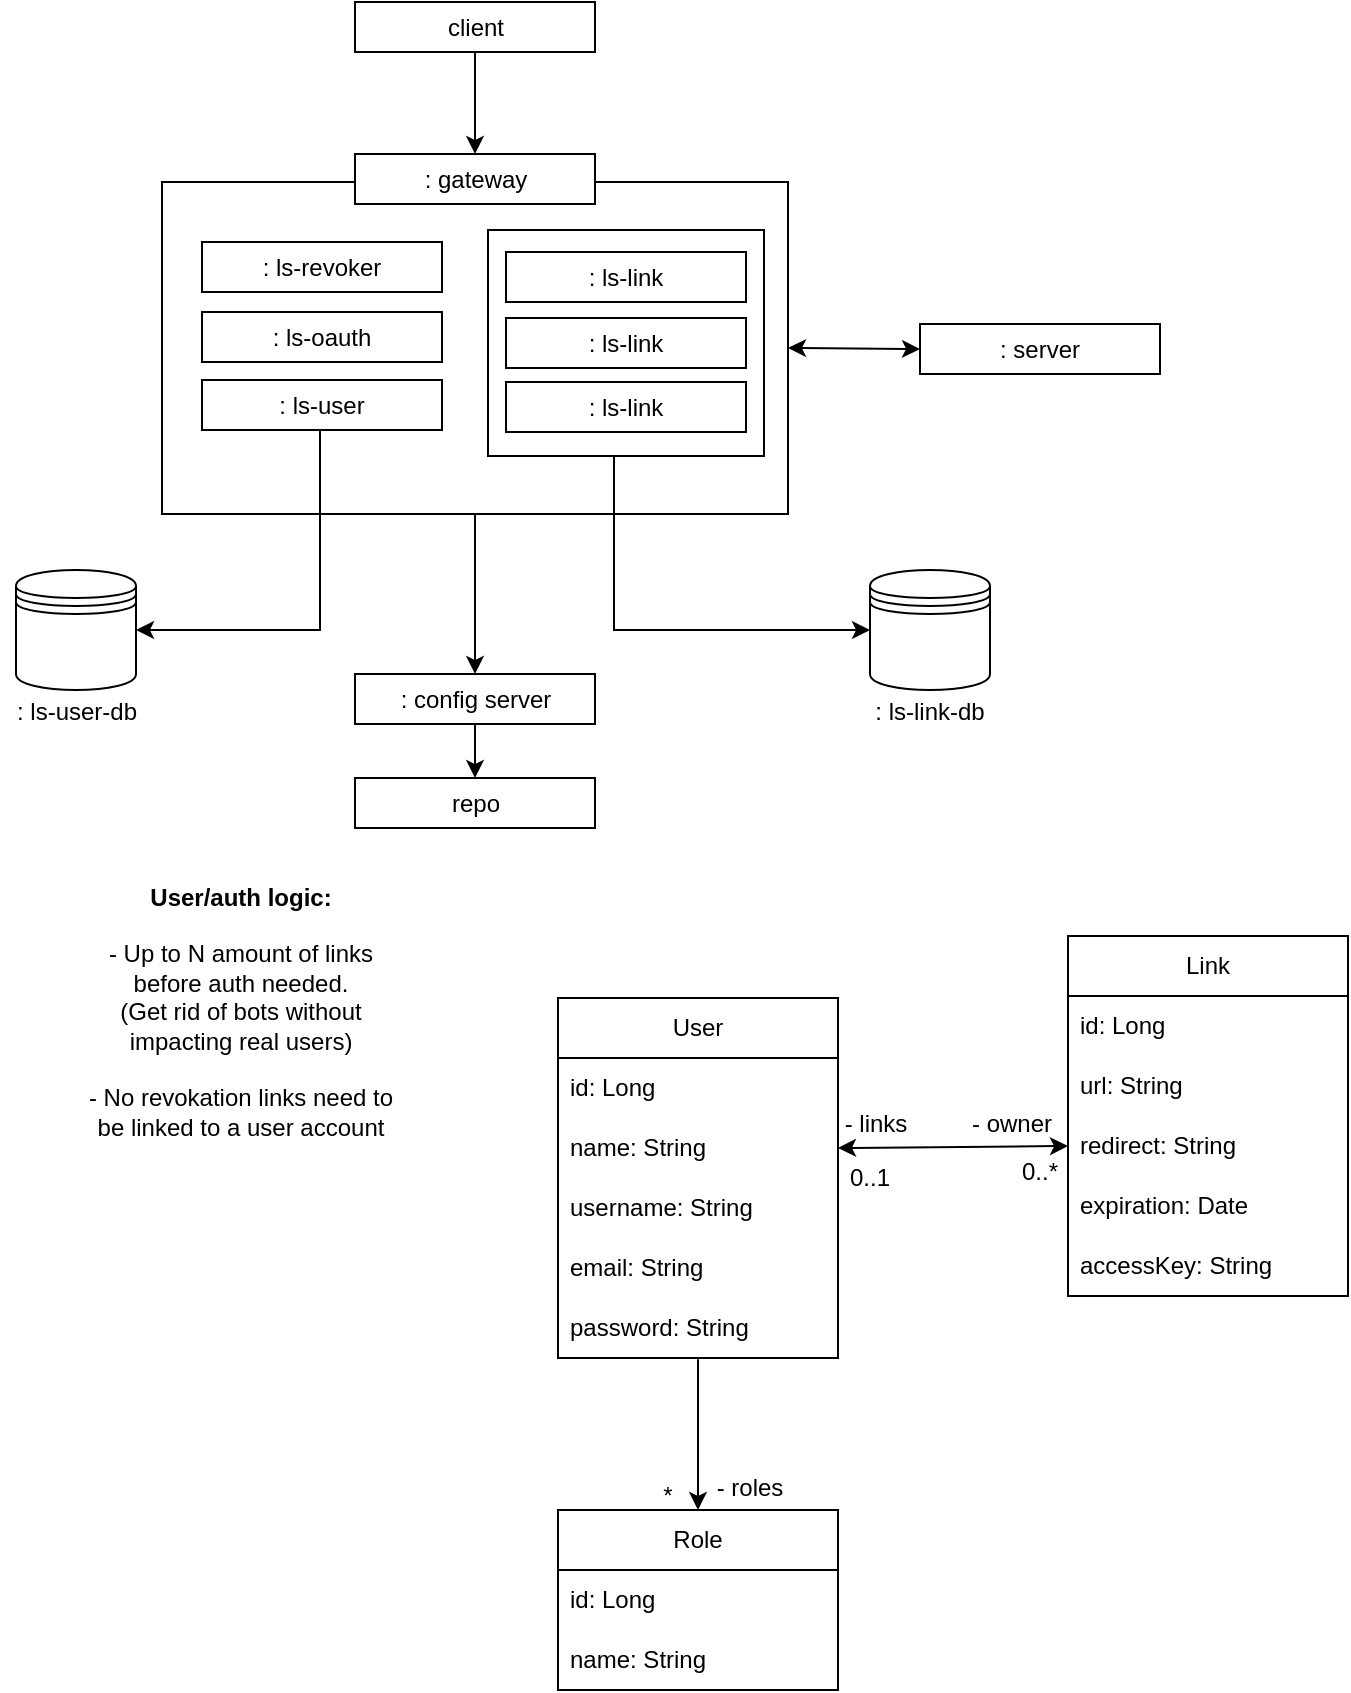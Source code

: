 <mxfile version="26.2.15">
  <diagram id="C5RBs43oDa-KdzZeNtuy" name="Page-1">
    <mxGraphModel dx="710" dy="570" grid="0" gridSize="10" guides="1" tooltips="1" connect="1" arrows="1" fold="1" page="1" pageScale="1" pageWidth="827" pageHeight="1169" math="0" shadow="0">
      <root>
        <mxCell id="WIyWlLk6GJQsqaUBKTNV-0" />
        <mxCell id="WIyWlLk6GJQsqaUBKTNV-1" parent="WIyWlLk6GJQsqaUBKTNV-0" />
        <mxCell id="RKXpFWwbYSsv7HsjDNY_-5" style="edgeStyle=orthogonalEdgeStyle;rounded=0;orthogonalLoop=1;jettySize=auto;html=1;entryX=0.5;entryY=0;entryDx=0;entryDy=0;" parent="WIyWlLk6GJQsqaUBKTNV-1" source="RKXpFWwbYSsv7HsjDNY_-0" target="RKXpFWwbYSsv7HsjDNY_-1" edge="1">
          <mxGeometry relative="1" as="geometry" />
        </mxCell>
        <mxCell id="RKXpFWwbYSsv7HsjDNY_-0" value="client" style="rounded=0;whiteSpace=wrap;html=1;" parent="WIyWlLk6GJQsqaUBKTNV-1" vertex="1">
          <mxGeometry x="209.5" y="77" width="120" height="25" as="geometry" />
        </mxCell>
        <mxCell id="RKXpFWwbYSsv7HsjDNY_-20" style="edgeStyle=orthogonalEdgeStyle;rounded=0;orthogonalLoop=1;jettySize=auto;html=1;entryX=0.5;entryY=0;entryDx=0;entryDy=0;" parent="WIyWlLk6GJQsqaUBKTNV-1" source="RKXpFWwbYSsv7HsjDNY_-3" target="RKXpFWwbYSsv7HsjDNY_-17" edge="1">
          <mxGeometry relative="1" as="geometry" />
        </mxCell>
        <mxCell id="RKXpFWwbYSsv7HsjDNY_-3" value="" style="rounded=0;whiteSpace=wrap;html=1;" parent="WIyWlLk6GJQsqaUBKTNV-1" vertex="1">
          <mxGeometry x="113" y="167" width="313" height="166" as="geometry" />
        </mxCell>
        <mxCell id="RKXpFWwbYSsv7HsjDNY_-1" value=": gateway" style="rounded=0;whiteSpace=wrap;html=1;" parent="WIyWlLk6GJQsqaUBKTNV-1" vertex="1">
          <mxGeometry x="209.5" y="153" width="120" height="25" as="geometry" />
        </mxCell>
        <mxCell id="RKXpFWwbYSsv7HsjDNY_-7" value=": ls-oauth" style="rounded=0;whiteSpace=wrap;html=1;" parent="WIyWlLk6GJQsqaUBKTNV-1" vertex="1">
          <mxGeometry x="133" y="232" width="120" height="25" as="geometry" />
        </mxCell>
        <mxCell id="RKXpFWwbYSsv7HsjDNY_-25" style="edgeStyle=orthogonalEdgeStyle;rounded=0;orthogonalLoop=1;jettySize=auto;html=1;entryX=1;entryY=0.5;entryDx=0;entryDy=0;" parent="WIyWlLk6GJQsqaUBKTNV-1" source="RKXpFWwbYSsv7HsjDNY_-8" target="RKXpFWwbYSsv7HsjDNY_-16" edge="1">
          <mxGeometry relative="1" as="geometry">
            <Array as="points">
              <mxPoint x="192" y="391" />
            </Array>
          </mxGeometry>
        </mxCell>
        <mxCell id="RKXpFWwbYSsv7HsjDNY_-8" value=": ls-user" style="rounded=0;whiteSpace=wrap;html=1;" parent="WIyWlLk6GJQsqaUBKTNV-1" vertex="1">
          <mxGeometry x="133" y="266" width="120" height="25" as="geometry" />
        </mxCell>
        <mxCell id="RKXpFWwbYSsv7HsjDNY_-11" value=": ls-revoker" style="rounded=0;whiteSpace=wrap;html=1;" parent="WIyWlLk6GJQsqaUBKTNV-1" vertex="1">
          <mxGeometry x="133" y="197" width="120" height="25" as="geometry" />
        </mxCell>
        <mxCell id="RKXpFWwbYSsv7HsjDNY_-23" style="edgeStyle=orthogonalEdgeStyle;rounded=0;orthogonalLoop=1;jettySize=auto;html=1;entryX=0;entryY=0.5;entryDx=0;entryDy=0;" parent="WIyWlLk6GJQsqaUBKTNV-1" source="RKXpFWwbYSsv7HsjDNY_-12" target="RKXpFWwbYSsv7HsjDNY_-15" edge="1">
          <mxGeometry relative="1" as="geometry">
            <Array as="points">
              <mxPoint x="339" y="391" />
            </Array>
          </mxGeometry>
        </mxCell>
        <mxCell id="RKXpFWwbYSsv7HsjDNY_-13" value="&lt;b&gt;User/auth logic:&lt;/b&gt;&lt;div&gt;&lt;b&gt;&lt;br&gt;&lt;/b&gt;&lt;div&gt;- Up to N amount of links before auth needed.&lt;/div&gt;&lt;div&gt;&lt;span style=&quot;background-color: transparent; color: light-dark(rgb(0, 0, 0), rgb(255, 255, 255));&quot;&gt;(Get rid of bots without impacting real users)&lt;/span&gt;&lt;/div&gt;&lt;div&gt;&lt;br&gt;&lt;/div&gt;&lt;div&gt;- No revokation links need to be linked to a user account&lt;/div&gt;&lt;div&gt;&lt;br&gt;&lt;/div&gt;&lt;/div&gt;" style="text;html=1;align=center;verticalAlign=middle;whiteSpace=wrap;rounded=0;" parent="WIyWlLk6GJQsqaUBKTNV-1" vertex="1">
          <mxGeometry x="69" y="513" width="167" height="152" as="geometry" />
        </mxCell>
        <mxCell id="RKXpFWwbYSsv7HsjDNY_-14" value=": server" style="rounded=0;whiteSpace=wrap;html=1;" parent="WIyWlLk6GJQsqaUBKTNV-1" vertex="1">
          <mxGeometry x="492" y="238" width="120" height="25" as="geometry" />
        </mxCell>
        <mxCell id="RKXpFWwbYSsv7HsjDNY_-15" value="" style="shape=datastore;whiteSpace=wrap;html=1;" parent="WIyWlLk6GJQsqaUBKTNV-1" vertex="1">
          <mxGeometry x="467" y="361" width="60" height="60" as="geometry" />
        </mxCell>
        <mxCell id="RKXpFWwbYSsv7HsjDNY_-16" value="" style="shape=datastore;whiteSpace=wrap;html=1;" parent="WIyWlLk6GJQsqaUBKTNV-1" vertex="1">
          <mxGeometry x="40" y="361" width="60" height="60" as="geometry" />
        </mxCell>
        <mxCell id="RKXpFWwbYSsv7HsjDNY_-21" style="edgeStyle=orthogonalEdgeStyle;rounded=0;orthogonalLoop=1;jettySize=auto;html=1;entryX=0.5;entryY=0;entryDx=0;entryDy=0;" parent="WIyWlLk6GJQsqaUBKTNV-1" source="RKXpFWwbYSsv7HsjDNY_-17" target="RKXpFWwbYSsv7HsjDNY_-18" edge="1">
          <mxGeometry relative="1" as="geometry" />
        </mxCell>
        <mxCell id="RKXpFWwbYSsv7HsjDNY_-17" value=": config server" style="rounded=0;whiteSpace=wrap;html=1;" parent="WIyWlLk6GJQsqaUBKTNV-1" vertex="1">
          <mxGeometry x="209.5" y="413" width="120" height="25" as="geometry" />
        </mxCell>
        <mxCell id="RKXpFWwbYSsv7HsjDNY_-18" value="repo" style="rounded=0;whiteSpace=wrap;html=1;" parent="WIyWlLk6GJQsqaUBKTNV-1" vertex="1">
          <mxGeometry x="209.5" y="465" width="120" height="25" as="geometry" />
        </mxCell>
        <mxCell id="RKXpFWwbYSsv7HsjDNY_-22" value="" style="endArrow=classic;startArrow=classic;html=1;rounded=0;entryX=0;entryY=0.5;entryDx=0;entryDy=0;exitX=1;exitY=0.5;exitDx=0;exitDy=0;" parent="WIyWlLk6GJQsqaUBKTNV-1" source="RKXpFWwbYSsv7HsjDNY_-3" target="RKXpFWwbYSsv7HsjDNY_-14" edge="1">
          <mxGeometry width="50" height="50" relative="1" as="geometry">
            <mxPoint x="260" y="284" as="sourcePoint" />
            <mxPoint x="310" y="234" as="targetPoint" />
          </mxGeometry>
        </mxCell>
        <mxCell id="RKXpFWwbYSsv7HsjDNY_-28" value="" style="group" parent="WIyWlLk6GJQsqaUBKTNV-1" vertex="1" connectable="0">
          <mxGeometry x="276" y="191" width="138" height="113" as="geometry" />
        </mxCell>
        <mxCell id="RKXpFWwbYSsv7HsjDNY_-12" value="" style="rounded=0;whiteSpace=wrap;html=1;fillColor=default;" parent="RKXpFWwbYSsv7HsjDNY_-28" vertex="1">
          <mxGeometry width="138" height="113" as="geometry" />
        </mxCell>
        <mxCell id="RKXpFWwbYSsv7HsjDNY_-6" value=": ls-link" style="rounded=0;whiteSpace=wrap;html=1;" parent="RKXpFWwbYSsv7HsjDNY_-28" vertex="1">
          <mxGeometry x="9" y="11" width="120" height="25" as="geometry" />
        </mxCell>
        <mxCell id="RKXpFWwbYSsv7HsjDNY_-26" value=": ls-link" style="rounded=0;whiteSpace=wrap;html=1;" parent="RKXpFWwbYSsv7HsjDNY_-28" vertex="1">
          <mxGeometry x="9" y="44" width="120" height="25" as="geometry" />
        </mxCell>
        <mxCell id="RKXpFWwbYSsv7HsjDNY_-27" value=": ls-link" style="rounded=0;whiteSpace=wrap;html=1;" parent="RKXpFWwbYSsv7HsjDNY_-28" vertex="1">
          <mxGeometry x="9" y="76" width="120" height="25" as="geometry" />
        </mxCell>
        <mxCell id="RKXpFWwbYSsv7HsjDNY_-29" value="Link" style="swimlane;fontStyle=0;childLayout=stackLayout;horizontal=1;startSize=30;horizontalStack=0;resizeParent=1;resizeParentMax=0;resizeLast=0;collapsible=1;marginBottom=0;whiteSpace=wrap;html=1;" parent="WIyWlLk6GJQsqaUBKTNV-1" vertex="1">
          <mxGeometry x="566" y="544" width="140" height="180" as="geometry" />
        </mxCell>
        <mxCell id="RKXpFWwbYSsv7HsjDNY_-57" value="id: Long" style="text;strokeColor=none;fillColor=none;align=left;verticalAlign=middle;spacingLeft=4;spacingRight=4;overflow=hidden;points=[[0,0.5],[1,0.5]];portConstraint=eastwest;rotatable=0;whiteSpace=wrap;html=1;" parent="RKXpFWwbYSsv7HsjDNY_-29" vertex="1">
          <mxGeometry y="30" width="140" height="30" as="geometry" />
        </mxCell>
        <mxCell id="RKXpFWwbYSsv7HsjDNY_-30" value="url: String" style="text;strokeColor=none;fillColor=none;align=left;verticalAlign=middle;spacingLeft=4;spacingRight=4;overflow=hidden;points=[[0,0.5],[1,0.5]];portConstraint=eastwest;rotatable=0;whiteSpace=wrap;html=1;" parent="RKXpFWwbYSsv7HsjDNY_-29" vertex="1">
          <mxGeometry y="60" width="140" height="30" as="geometry" />
        </mxCell>
        <mxCell id="RKXpFWwbYSsv7HsjDNY_-32" value="redirect: String" style="text;strokeColor=none;fillColor=none;align=left;verticalAlign=middle;spacingLeft=4;spacingRight=4;overflow=hidden;points=[[0,0.5],[1,0.5]];portConstraint=eastwest;rotatable=0;whiteSpace=wrap;html=1;" parent="RKXpFWwbYSsv7HsjDNY_-29" vertex="1">
          <mxGeometry y="90" width="140" height="30" as="geometry" />
        </mxCell>
        <mxCell id="RKXpFWwbYSsv7HsjDNY_-31" value="expiration: Date" style="text;strokeColor=none;fillColor=none;align=left;verticalAlign=middle;spacingLeft=4;spacingRight=4;overflow=hidden;points=[[0,0.5],[1,0.5]];portConstraint=eastwest;rotatable=0;whiteSpace=wrap;html=1;" parent="RKXpFWwbYSsv7HsjDNY_-29" vertex="1">
          <mxGeometry y="120" width="140" height="30" as="geometry" />
        </mxCell>
        <mxCell id="RKXpFWwbYSsv7HsjDNY_-58" value="accessKey: String" style="text;strokeColor=none;fillColor=none;align=left;verticalAlign=middle;spacingLeft=4;spacingRight=4;overflow=hidden;points=[[0,0.5],[1,0.5]];portConstraint=eastwest;rotatable=0;whiteSpace=wrap;html=1;" parent="RKXpFWwbYSsv7HsjDNY_-29" vertex="1">
          <mxGeometry y="150" width="140" height="30" as="geometry" />
        </mxCell>
        <mxCell id="RKXpFWwbYSsv7HsjDNY_-34" value="User" style="swimlane;fontStyle=0;childLayout=stackLayout;horizontal=1;startSize=30;horizontalStack=0;resizeParent=1;resizeParentMax=0;resizeLast=0;collapsible=1;marginBottom=0;whiteSpace=wrap;html=1;" parent="WIyWlLk6GJQsqaUBKTNV-1" vertex="1">
          <mxGeometry x="311" y="575" width="140" height="180" as="geometry" />
        </mxCell>
        <mxCell id="RKXpFWwbYSsv7HsjDNY_-35" value="id: Long" style="text;strokeColor=none;fillColor=none;align=left;verticalAlign=middle;spacingLeft=4;spacingRight=4;overflow=hidden;points=[[0,0.5],[1,0.5]];portConstraint=eastwest;rotatable=0;whiteSpace=wrap;html=1;" parent="RKXpFWwbYSsv7HsjDNY_-34" vertex="1">
          <mxGeometry y="30" width="140" height="30" as="geometry" />
        </mxCell>
        <mxCell id="RKXpFWwbYSsv7HsjDNY_-36" value="name: String" style="text;strokeColor=none;fillColor=none;align=left;verticalAlign=middle;spacingLeft=4;spacingRight=4;overflow=hidden;points=[[0,0.5],[1,0.5]];portConstraint=eastwest;rotatable=0;whiteSpace=wrap;html=1;" parent="RKXpFWwbYSsv7HsjDNY_-34" vertex="1">
          <mxGeometry y="60" width="140" height="30" as="geometry" />
        </mxCell>
        <mxCell id="RKXpFWwbYSsv7HsjDNY_-56" value="username: String" style="text;strokeColor=none;fillColor=none;align=left;verticalAlign=middle;spacingLeft=4;spacingRight=4;overflow=hidden;points=[[0,0.5],[1,0.5]];portConstraint=eastwest;rotatable=0;whiteSpace=wrap;html=1;" parent="RKXpFWwbYSsv7HsjDNY_-34" vertex="1">
          <mxGeometry y="90" width="140" height="30" as="geometry" />
        </mxCell>
        <mxCell id="RKXpFWwbYSsv7HsjDNY_-37" value="email: String" style="text;strokeColor=none;fillColor=none;align=left;verticalAlign=middle;spacingLeft=4;spacingRight=4;overflow=hidden;points=[[0,0.5],[1,0.5]];portConstraint=eastwest;rotatable=0;whiteSpace=wrap;html=1;" parent="RKXpFWwbYSsv7HsjDNY_-34" vertex="1">
          <mxGeometry y="120" width="140" height="30" as="geometry" />
        </mxCell>
        <mxCell id="RKXpFWwbYSsv7HsjDNY_-38" value="password: String" style="text;strokeColor=none;fillColor=none;align=left;verticalAlign=middle;spacingLeft=4;spacingRight=4;overflow=hidden;points=[[0,0.5],[1,0.5]];portConstraint=eastwest;rotatable=0;whiteSpace=wrap;html=1;" parent="RKXpFWwbYSsv7HsjDNY_-34" vertex="1">
          <mxGeometry y="150" width="140" height="30" as="geometry" />
        </mxCell>
        <mxCell id="RKXpFWwbYSsv7HsjDNY_-41" value="" style="endArrow=classic;startArrow=classic;html=1;rounded=0;exitX=0;exitY=0.5;exitDx=0;exitDy=0;entryX=1;entryY=0.5;entryDx=0;entryDy=0;" parent="WIyWlLk6GJQsqaUBKTNV-1" source="RKXpFWwbYSsv7HsjDNY_-32" target="RKXpFWwbYSsv7HsjDNY_-36" edge="1">
          <mxGeometry width="50" height="50" relative="1" as="geometry">
            <mxPoint x="545" y="612" as="sourcePoint" />
            <mxPoint x="595" y="562" as="targetPoint" />
          </mxGeometry>
        </mxCell>
        <mxCell id="RKXpFWwbYSsv7HsjDNY_-42" value="0..1" style="text;html=1;align=center;verticalAlign=middle;whiteSpace=wrap;rounded=0;" parent="WIyWlLk6GJQsqaUBKTNV-1" vertex="1">
          <mxGeometry x="437" y="650" width="60" height="30" as="geometry" />
        </mxCell>
        <mxCell id="RKXpFWwbYSsv7HsjDNY_-43" value="0..*" style="text;html=1;align=center;verticalAlign=middle;whiteSpace=wrap;rounded=0;" parent="WIyWlLk6GJQsqaUBKTNV-1" vertex="1">
          <mxGeometry x="522" y="647" width="60" height="30" as="geometry" />
        </mxCell>
        <mxCell id="RKXpFWwbYSsv7HsjDNY_-44" value="- owner" style="text;html=1;align=center;verticalAlign=middle;whiteSpace=wrap;rounded=0;" parent="WIyWlLk6GJQsqaUBKTNV-1" vertex="1">
          <mxGeometry x="508" y="623" width="60" height="30" as="geometry" />
        </mxCell>
        <mxCell id="RKXpFWwbYSsv7HsjDNY_-46" value="Role" style="swimlane;fontStyle=0;childLayout=stackLayout;horizontal=1;startSize=30;horizontalStack=0;resizeParent=1;resizeParentMax=0;resizeLast=0;collapsible=1;marginBottom=0;whiteSpace=wrap;html=1;" parent="WIyWlLk6GJQsqaUBKTNV-1" vertex="1">
          <mxGeometry x="311" y="831" width="140" height="90" as="geometry" />
        </mxCell>
        <mxCell id="RKXpFWwbYSsv7HsjDNY_-47" value="id: Long" style="text;strokeColor=none;fillColor=none;align=left;verticalAlign=middle;spacingLeft=4;spacingRight=4;overflow=hidden;points=[[0,0.5],[1,0.5]];portConstraint=eastwest;rotatable=0;whiteSpace=wrap;html=1;" parent="RKXpFWwbYSsv7HsjDNY_-46" vertex="1">
          <mxGeometry y="30" width="140" height="30" as="geometry" />
        </mxCell>
        <mxCell id="RKXpFWwbYSsv7HsjDNY_-48" value="name: String" style="text;strokeColor=none;fillColor=none;align=left;verticalAlign=middle;spacingLeft=4;spacingRight=4;overflow=hidden;points=[[0,0.5],[1,0.5]];portConstraint=eastwest;rotatable=0;whiteSpace=wrap;html=1;" parent="RKXpFWwbYSsv7HsjDNY_-46" vertex="1">
          <mxGeometry y="60" width="140" height="30" as="geometry" />
        </mxCell>
        <mxCell id="RKXpFWwbYSsv7HsjDNY_-51" value="" style="endArrow=classic;html=1;rounded=0;exitX=0.5;exitY=1.022;exitDx=0;exitDy=0;exitPerimeter=0;entryX=0.5;entryY=0;entryDx=0;entryDy=0;" parent="WIyWlLk6GJQsqaUBKTNV-1" source="RKXpFWwbYSsv7HsjDNY_-38" target="RKXpFWwbYSsv7HsjDNY_-46" edge="1">
          <mxGeometry width="50" height="50" relative="1" as="geometry">
            <mxPoint x="374" y="635" as="sourcePoint" />
            <mxPoint x="424" y="585" as="targetPoint" />
          </mxGeometry>
        </mxCell>
        <mxCell id="RKXpFWwbYSsv7HsjDNY_-52" value="*" style="text;html=1;align=center;verticalAlign=middle;whiteSpace=wrap;rounded=0;" parent="WIyWlLk6GJQsqaUBKTNV-1" vertex="1">
          <mxGeometry x="336" y="809" width="60" height="30" as="geometry" />
        </mxCell>
        <mxCell id="RKXpFWwbYSsv7HsjDNY_-53" value="- roles" style="text;html=1;align=center;verticalAlign=middle;whiteSpace=wrap;rounded=0;" parent="WIyWlLk6GJQsqaUBKTNV-1" vertex="1">
          <mxGeometry x="377" y="805" width="60" height="30" as="geometry" />
        </mxCell>
        <mxCell id="RKXpFWwbYSsv7HsjDNY_-54" value=": ls-link-db" style="text;html=1;align=center;verticalAlign=middle;whiteSpace=wrap;rounded=0;" parent="WIyWlLk6GJQsqaUBKTNV-1" vertex="1">
          <mxGeometry x="467" y="417" width="60" height="30" as="geometry" />
        </mxCell>
        <mxCell id="RKXpFWwbYSsv7HsjDNY_-55" value=": ls-user-db" style="text;html=1;align=center;verticalAlign=middle;whiteSpace=wrap;rounded=0;" parent="WIyWlLk6GJQsqaUBKTNV-1" vertex="1">
          <mxGeometry x="32.5" y="417" width="75" height="30" as="geometry" />
        </mxCell>
        <mxCell id="RKXpFWwbYSsv7HsjDNY_-59" value="- links" style="text;html=1;align=center;verticalAlign=middle;whiteSpace=wrap;rounded=0;" parent="WIyWlLk6GJQsqaUBKTNV-1" vertex="1">
          <mxGeometry x="440" y="623" width="60" height="30" as="geometry" />
        </mxCell>
      </root>
    </mxGraphModel>
  </diagram>
</mxfile>
